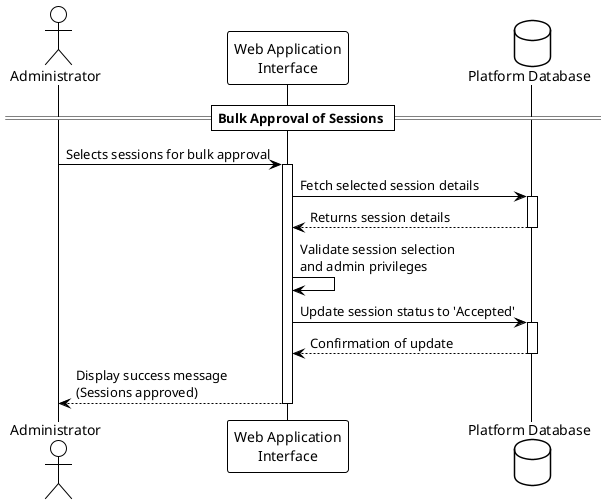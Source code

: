 @startuml
!theme plain

actor Administrator as admin
participant "Web Application\nInterface" as webApp
database "Platform Database" as db

== Bulk Approval of Sessions ==

admin -> webApp : Selects sessions for bulk approval
activate webApp

webApp -> db : Fetch selected session details
activate db
db --> webApp : Returns session details
deactivate db

webApp -> webApp : Validate session selection\nand admin privileges
webApp -> db : Update session status to 'Accepted'
activate db
db --> webApp : Confirmation of update
deactivate db

webApp --> admin : Display success message\n(Sessions approved)
deactivate webApp

@enduml